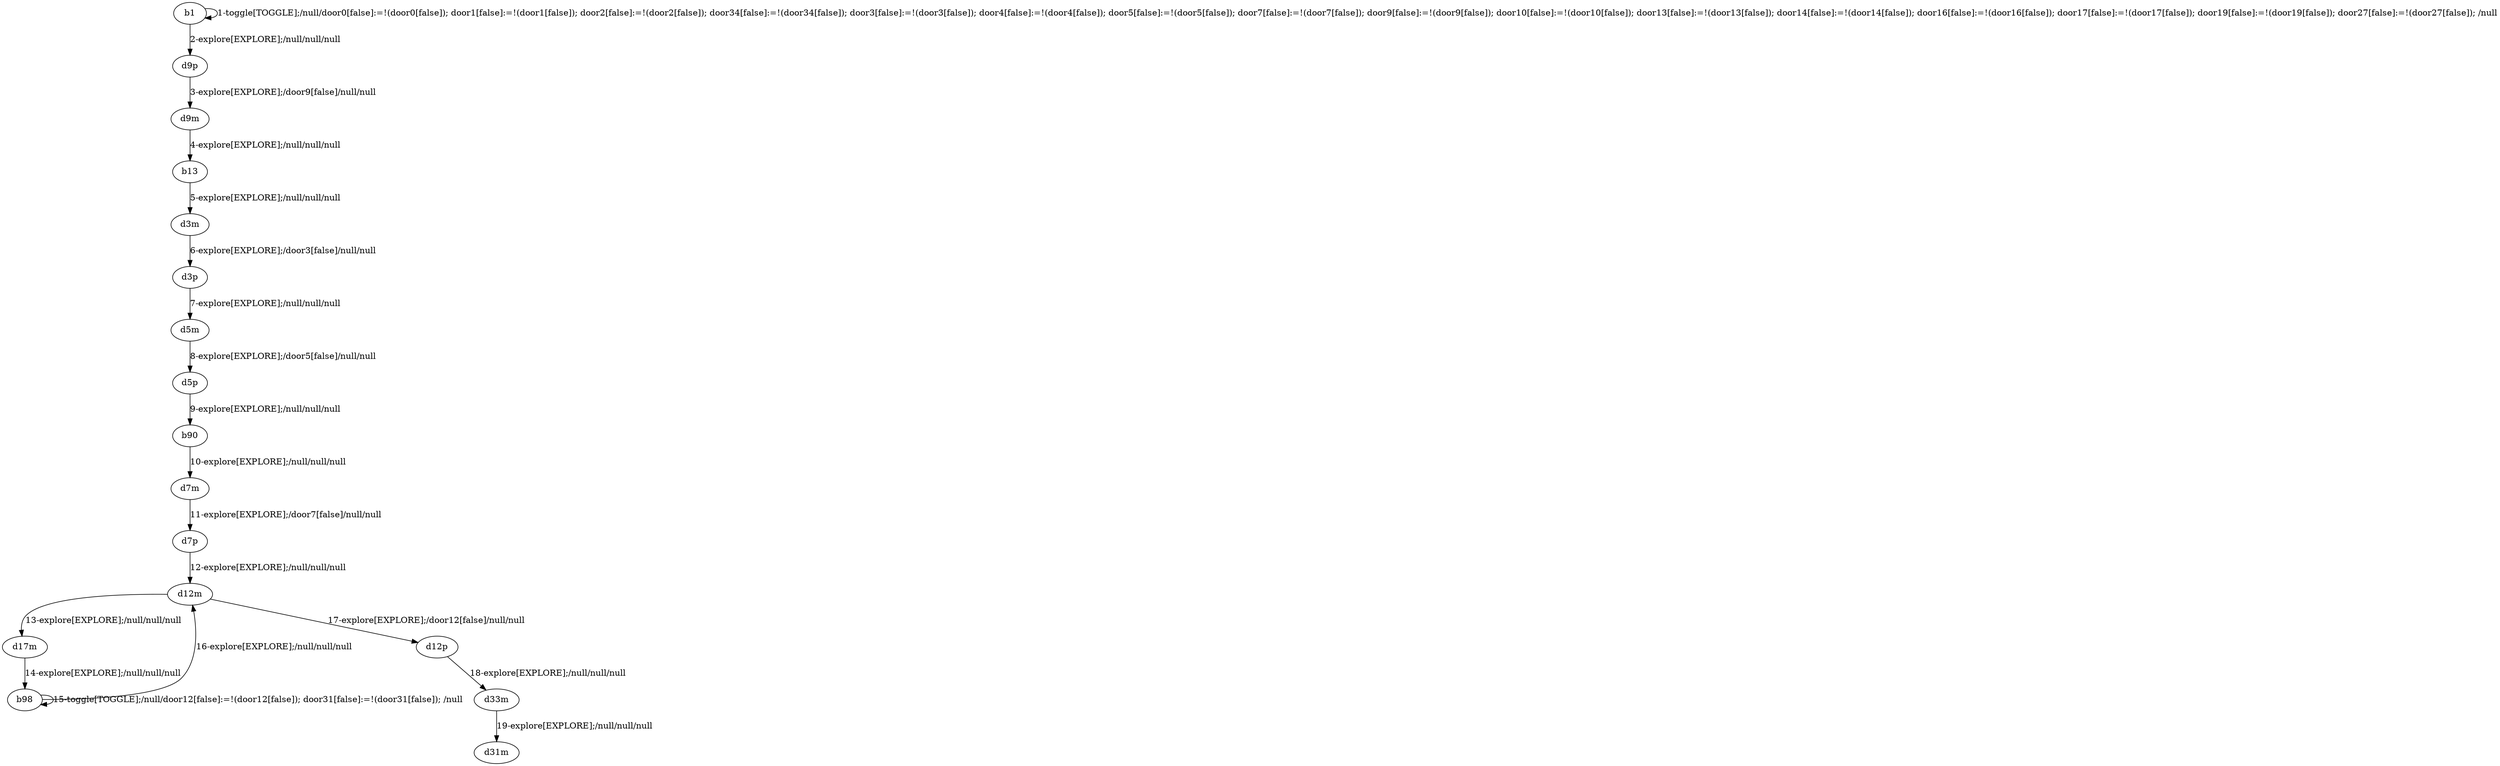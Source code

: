 # Total number of goals covered by this test: 1
# d33m --> d31m

digraph g {
"b1" -> "b1" [label = "1-toggle[TOGGLE];/null/door0[false]:=!(door0[false]); door1[false]:=!(door1[false]); door2[false]:=!(door2[false]); door34[false]:=!(door34[false]); door3[false]:=!(door3[false]); door4[false]:=!(door4[false]); door5[false]:=!(door5[false]); door7[false]:=!(door7[false]); door9[false]:=!(door9[false]); door10[false]:=!(door10[false]); door13[false]:=!(door13[false]); door14[false]:=!(door14[false]); door16[false]:=!(door16[false]); door17[false]:=!(door17[false]); door19[false]:=!(door19[false]); door27[false]:=!(door27[false]); /null"];
"b1" -> "d9p" [label = "2-explore[EXPLORE];/null/null/null"];
"d9p" -> "d9m" [label = "3-explore[EXPLORE];/door9[false]/null/null"];
"d9m" -> "b13" [label = "4-explore[EXPLORE];/null/null/null"];
"b13" -> "d3m" [label = "5-explore[EXPLORE];/null/null/null"];
"d3m" -> "d3p" [label = "6-explore[EXPLORE];/door3[false]/null/null"];
"d3p" -> "d5m" [label = "7-explore[EXPLORE];/null/null/null"];
"d5m" -> "d5p" [label = "8-explore[EXPLORE];/door5[false]/null/null"];
"d5p" -> "b90" [label = "9-explore[EXPLORE];/null/null/null"];
"b90" -> "d7m" [label = "10-explore[EXPLORE];/null/null/null"];
"d7m" -> "d7p" [label = "11-explore[EXPLORE];/door7[false]/null/null"];
"d7p" -> "d12m" [label = "12-explore[EXPLORE];/null/null/null"];
"d12m" -> "d17m" [label = "13-explore[EXPLORE];/null/null/null"];
"d17m" -> "b98" [label = "14-explore[EXPLORE];/null/null/null"];
"b98" -> "b98" [label = "15-toggle[TOGGLE];/null/door12[false]:=!(door12[false]); door31[false]:=!(door31[false]); /null"];
"b98" -> "d12m" [label = "16-explore[EXPLORE];/null/null/null"];
"d12m" -> "d12p" [label = "17-explore[EXPLORE];/door12[false]/null/null"];
"d12p" -> "d33m" [label = "18-explore[EXPLORE];/null/null/null"];
"d33m" -> "d31m" [label = "19-explore[EXPLORE];/null/null/null"];
}